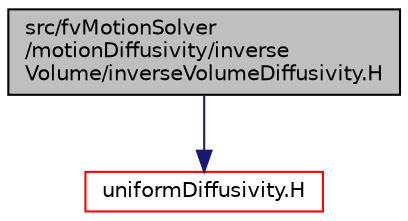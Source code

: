 digraph "src/fvMotionSolver/motionDiffusivity/inverseVolume/inverseVolumeDiffusivity.H"
{
  bgcolor="transparent";
  edge [fontname="Helvetica",fontsize="10",labelfontname="Helvetica",labelfontsize="10"];
  node [fontname="Helvetica",fontsize="10",shape=record];
  Node1 [label="src/fvMotionSolver\l/motionDiffusivity/inverse\lVolume/inverseVolumeDiffusivity.H",height=0.2,width=0.4,color="black", fillcolor="grey75", style="filled", fontcolor="black"];
  Node1 -> Node2 [color="midnightblue",fontsize="10",style="solid",fontname="Helvetica"];
  Node2 [label="uniformDiffusivity.H",height=0.2,width=0.4,color="red",URL="$a06523.html"];
}
